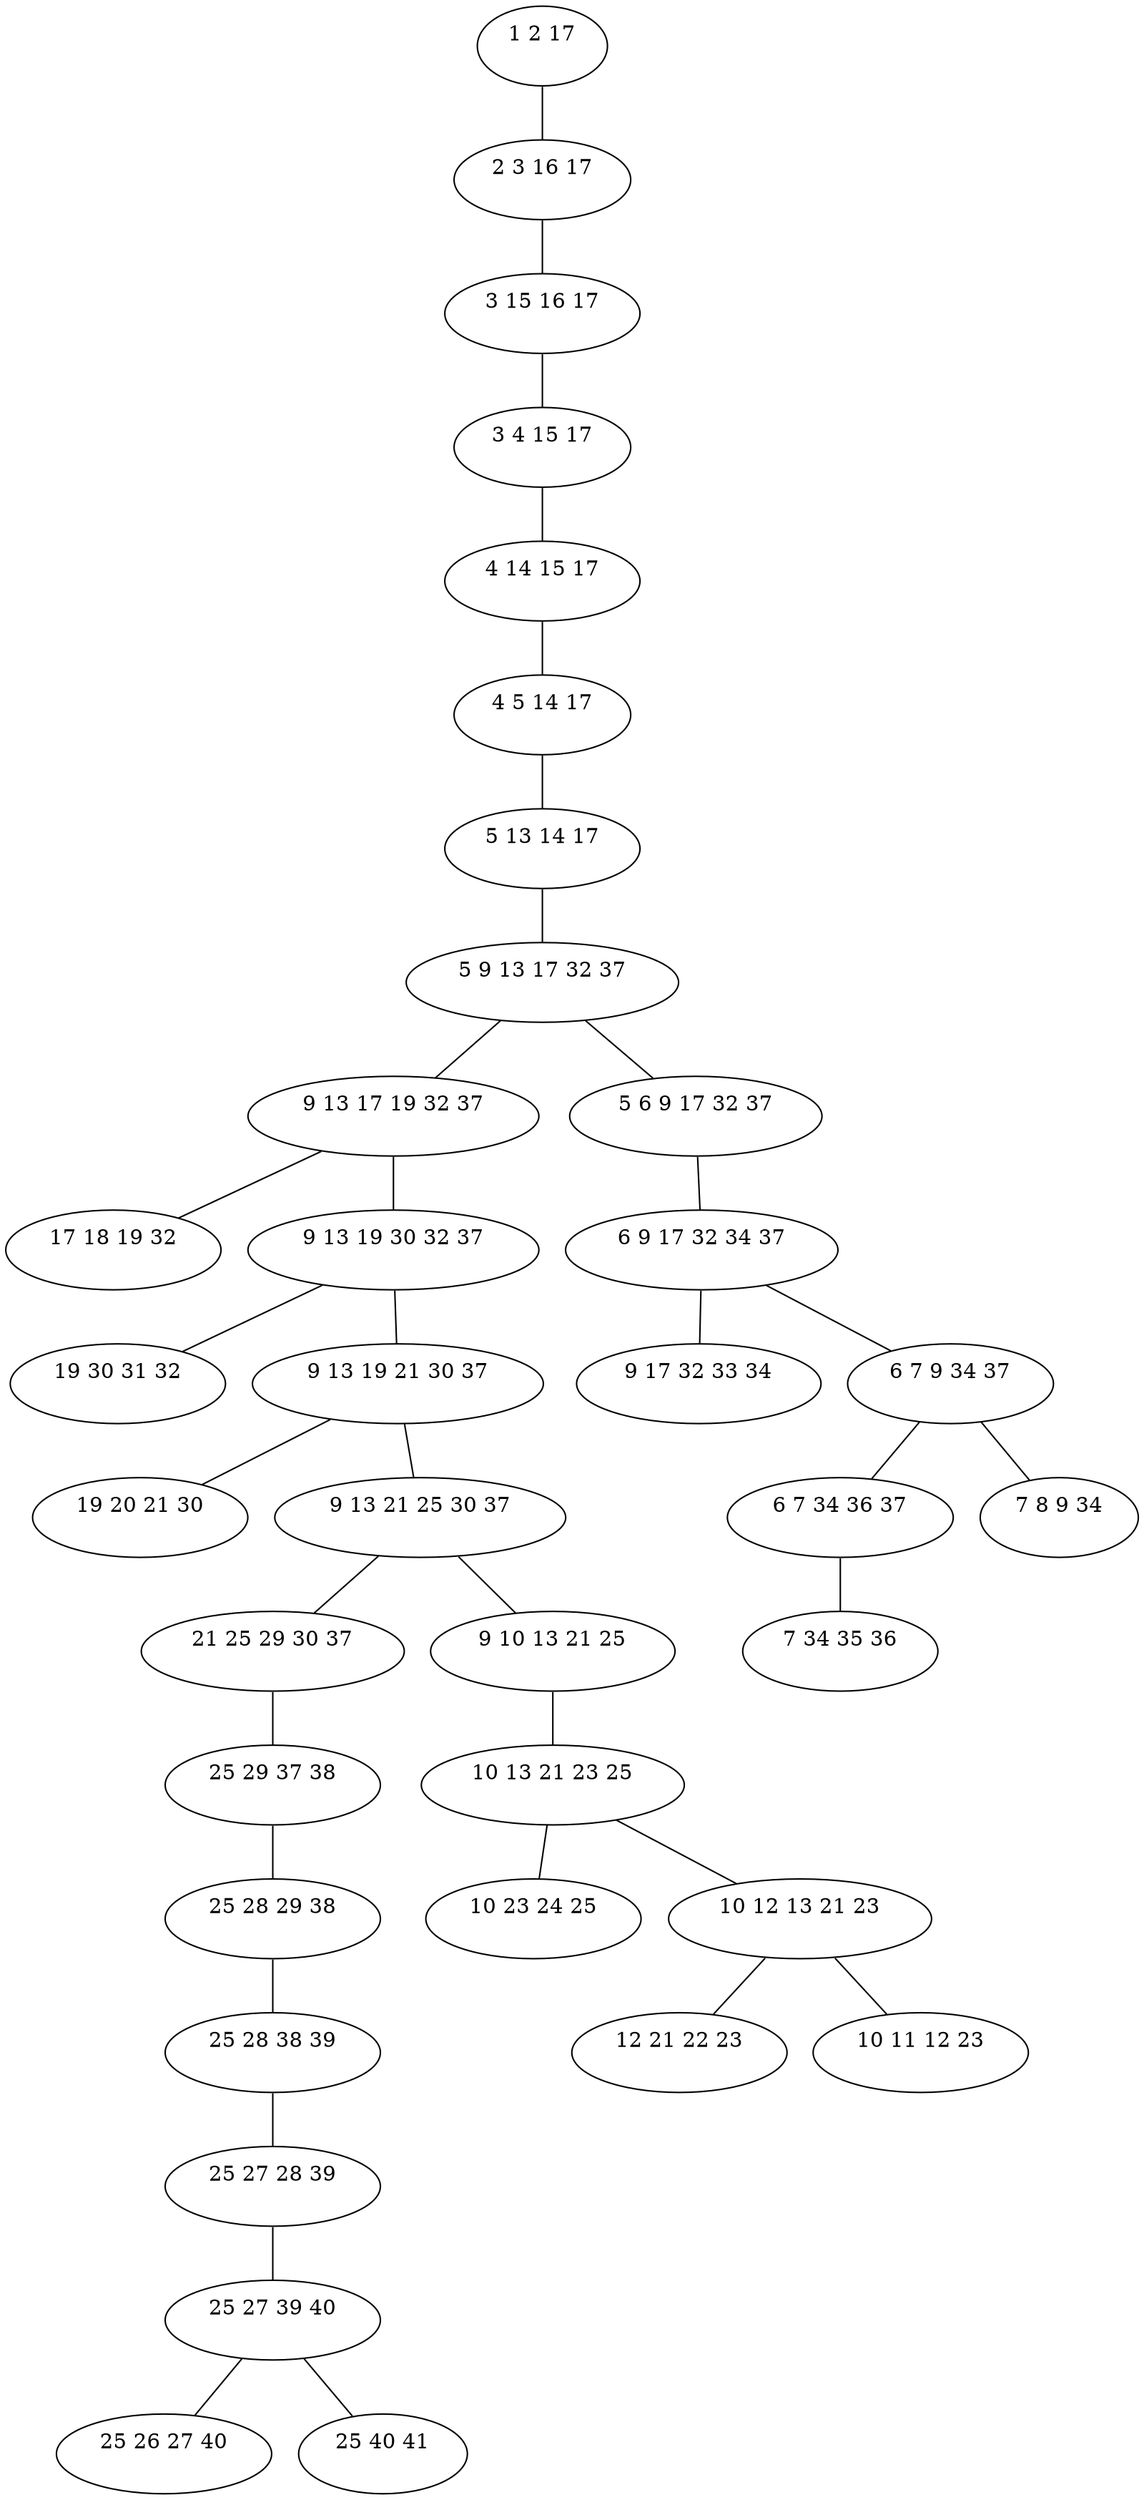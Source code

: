 graph G {

	bag0 [label="1 2 17
 "]
	bag1 [label="2 3 16 17
 "]
	bag2 [label="3 15 16 17
 "]
	bag3 [label="3 4 15 17
 "]
	bag4 [label="4 14 15 17
 "]
	bag5 [label="4 5 14 17
 "]
	bag6 [label="5 13 14 17
 "]
	bag7 [label="5 9 13 17 32 37
 "]
	bag8 [label="9 13 17 19 32 37
 "]
	bag9 [label="17 18 19 32
 "]
	bag10 [label="9 13 19 30 32 37
 "]
	bag11 [label="19 30 31 32
 "]
	bag12 [label="9 13 19 21 30 37
 "]
	bag13 [label="19 20 21 30
 "]
	bag14 [label="9 13 21 25 30 37
 "]
	bag15 [label="21 25 29 30 37
 "]
	bag16 [label="25 29 37 38
 "]
	bag17 [label="25 28 29 38
 "]
	bag18 [label="25 28 38 39
 "]
	bag19 [label="25 27 28 39
 "]
	bag20 [label="25 27 39 40
 "]
	bag21 [label="25 26 27 40
 "]
	bag22 [label="25 40 41
 "]
	bag23 [label="9 10 13 21 25
 "]
	bag24 [label="10 13 21 23 25
 "]
	bag25 [label="10 23 24 25
 "]
	bag26 [label="10 12 13 21 23
 "]
	bag27 [label="12 21 22 23
 "]
	bag28 [label="10 11 12 23
 "]
	bag29 [label="5 6 9 17 32 37
 "]
	bag30 [label="6 9 17 32 34 37
 "]
	bag31 [label="9 17 32 33 34
 "]
	bag32 [label="6 7 9 34 37
 "]
	bag33 [label="6 7 34 36 37
 "]
	bag34 [label="7 34 35 36
 "]
	bag35 [label="7 8 9 34
 "]

	bag0 -- bag1
	bag1 -- bag2
	bag2 -- bag3
	bag3 -- bag4
	bag4 -- bag5
	bag5 -- bag6
	bag6 -- bag7
	bag7 -- bag8
	bag7 -- bag29
	bag8 -- bag9
	bag8 -- bag10
	bag10 -- bag11
	bag10 -- bag12
	bag12 -- bag13
	bag12 -- bag14
	bag14 -- bag15
	bag14 -- bag23
	bag15 -- bag16
	bag16 -- bag17
	bag17 -- bag18
	bag18 -- bag19
	bag19 -- bag20
	bag20 -- bag21
	bag20 -- bag22
	bag23 -- bag24
	bag24 -- bag25
	bag24 -- bag26
	bag26 -- bag27
	bag26 -- bag28
	bag29 -- bag30
	bag30 -- bag31
	bag30 -- bag32
	bag32 -- bag33
	bag32 -- bag35
	bag33 -- bag34

}